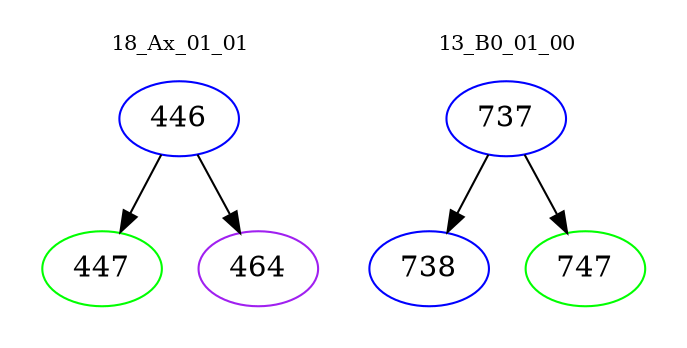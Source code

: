 digraph{
subgraph cluster_0 {
color = white
label = "18_Ax_01_01";
fontsize=10;
T0_446 [label="446", color="blue"]
T0_446 -> T0_447 [color="black"]
T0_447 [label="447", color="green"]
T0_446 -> T0_464 [color="black"]
T0_464 [label="464", color="purple"]
}
subgraph cluster_1 {
color = white
label = "13_B0_01_00";
fontsize=10;
T1_737 [label="737", color="blue"]
T1_737 -> T1_738 [color="black"]
T1_738 [label="738", color="blue"]
T1_737 -> T1_747 [color="black"]
T1_747 [label="747", color="green"]
}
}
